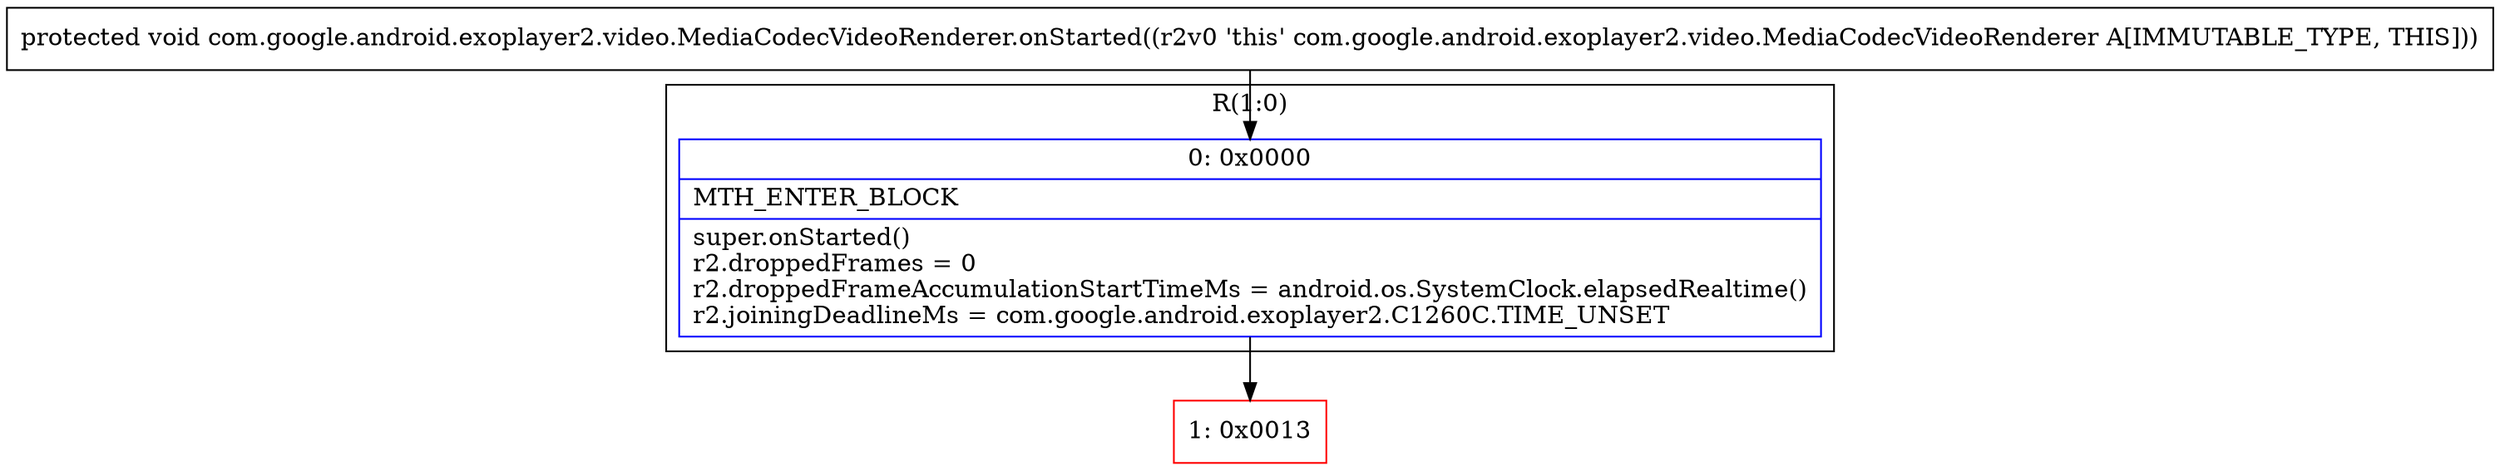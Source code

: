 digraph "CFG forcom.google.android.exoplayer2.video.MediaCodecVideoRenderer.onStarted()V" {
subgraph cluster_Region_2131702568 {
label = "R(1:0)";
node [shape=record,color=blue];
Node_0 [shape=record,label="{0\:\ 0x0000|MTH_ENTER_BLOCK\l|super.onStarted()\lr2.droppedFrames = 0\lr2.droppedFrameAccumulationStartTimeMs = android.os.SystemClock.elapsedRealtime()\lr2.joiningDeadlineMs = com.google.android.exoplayer2.C1260C.TIME_UNSET\l}"];
}
Node_1 [shape=record,color=red,label="{1\:\ 0x0013}"];
MethodNode[shape=record,label="{protected void com.google.android.exoplayer2.video.MediaCodecVideoRenderer.onStarted((r2v0 'this' com.google.android.exoplayer2.video.MediaCodecVideoRenderer A[IMMUTABLE_TYPE, THIS])) }"];
MethodNode -> Node_0;
Node_0 -> Node_1;
}

